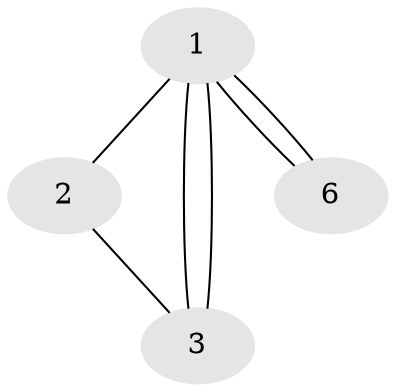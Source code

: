 // Generated by graph-tools (version 1.1) at 2025/46/02/15/25 05:46:28]
// undirected, 4 vertices, 6 edges
graph export_dot {
graph [start="1"]
  node [color=gray90,style=filled];
  1 [super="+5+7+8+13+14+15+19+20"];
  2 [super="+4+7+9+10+11+12+18"];
  3;
  6 [super="+17+18"];
  1 -- 2;
  1 -- 3;
  1 -- 3;
  1 -- 6;
  1 -- 6;
  2 -- 3;
}
